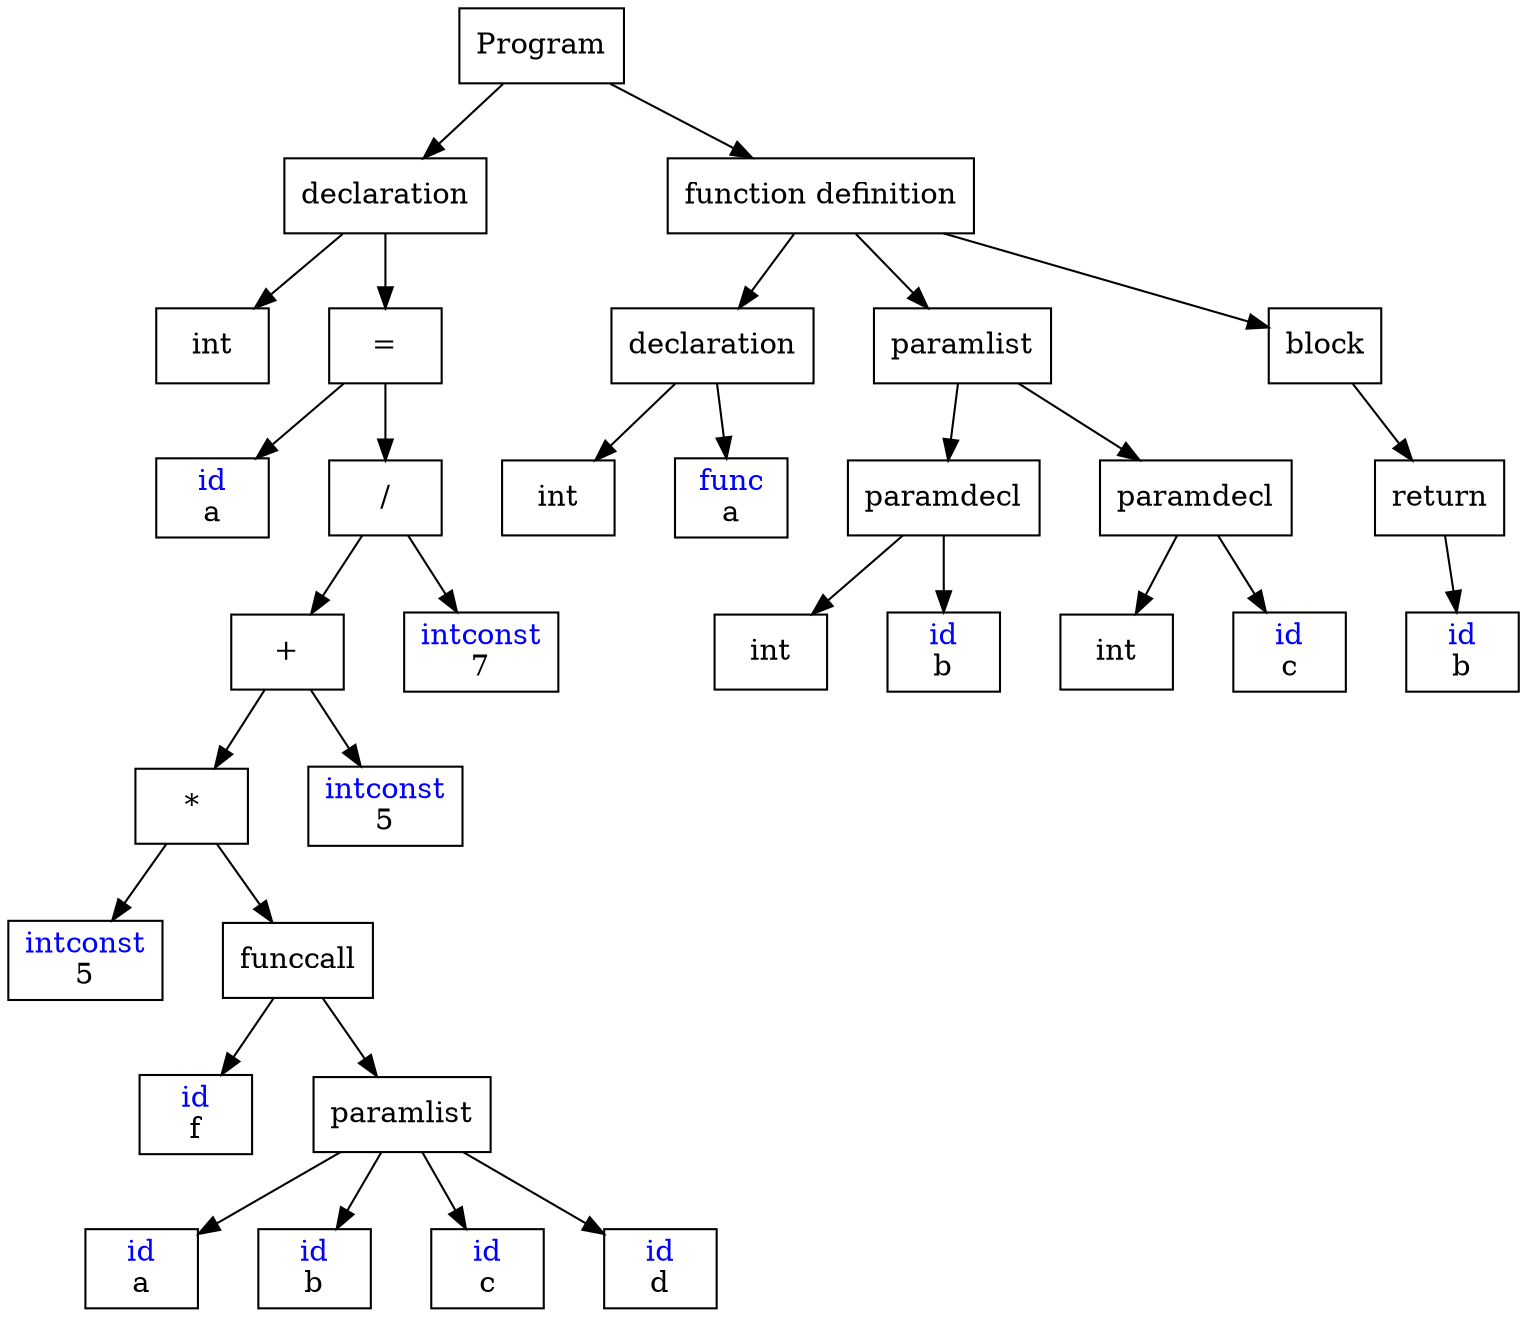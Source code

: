 digraph G
{
    nodesep = 0.4;
    ranksep = 0.5;
	NODE104859792[label=<Program> shape=box];
	NODE104861680[label=<declaration> shape=box];
	NODE104859792->NODE104861680
	NODE104859280[label=<int> shape=box];
	NODE104861680->NODE104859280
	NODE104860336[label=<=> shape=box];
	NODE104861680->NODE104860336
	NODE104861168[label=<<font color = "blue">id</font><br/>a> shape=box];
	NODE104860336->NODE104861168
	NODE104858832[label=</> shape=box];
	NODE104860336->NODE104858832
	NODE104860720[label=<+> shape=box];
	NODE104858832->NODE104860720
	NODE104860464[label=<*> shape=box];
	NODE104860720->NODE104860464
	NODE104861392[label=<<font color = "blue">intconst</font><br/>5> shape=box];
	NODE104860464->NODE104861392
	NODE104861072[label=<funccall> shape=box];
	NODE104860464->NODE104861072
	NODE104859696[label=<<font color = "blue">id</font><br/>f> shape=box];
	NODE104861072->NODE104859696
	NODE104860784[label=<paramlist> shape=box];
	NODE104861072->NODE104860784
	NODE104861552[label=<<font color = "blue">id</font><br/>a> shape=box];
	NODE104860784->NODE104861552
	NODE104861520[label=<<font color = "blue">id</font><br/>b> shape=box];
	NODE104860784->NODE104861520
	NODE104859216[label=<<font color = "blue">id</font><br/>c> shape=box];
	NODE104860784->NODE104859216
	NODE104861232[label=<<font color = "blue">id</font><br/>d> shape=box];
	NODE104860784->NODE104861232
	NODE104858768[label=<<font color = "blue">intconst</font><br/>5> shape=box];
	NODE104860720->NODE104858768
	NODE104860112[label=<<font color = "blue">intconst</font><br/>7> shape=box];
	NODE104858832->NODE104860112
	NODE104861648[label=<function definition> shape=box];
	NODE104859792->NODE104861648
	NODE104858960[label=<declaration> shape=box];
	NODE104861648->NODE104858960
	NODE104860496[label=<int> shape=box];
	NODE104858960->NODE104860496
	NODE104861424[label=<<font color = "blue">func</font><br/>a> shape=box];
	NODE104858960->NODE104861424
	NODE104860944[label=<paramlist> shape=box];
	NODE104861648->NODE104860944
	NODE104859920[label=<paramdecl> shape=box];
	NODE104860944->NODE104859920
	NODE104860080[label=<int> shape=box];
	NODE104859920->NODE104860080
	NODE104859152[label=<<font color = "blue">id</font><br/>b> shape=box];
	NODE104859920->NODE104859152
	NODE104859184[label=<paramdecl> shape=box];
	NODE104860944->NODE104859184
	NODE104860048[label=<int> shape=box];
	NODE104859184->NODE104860048
	NODE104859632[label=<<font color = "blue">id</font><br/>c> shape=box];
	NODE104859184->NODE104859632
	NODE104860656[label=<block> shape=box];
	NODE104861648->NODE104860656
	NODE104860432[label=<return> shape=box];
	NODE104860656->NODE104860432
	NODE104861296[label=<<font color = "blue">id</font><br/>b> shape=box];
	NODE104860432->NODE104861296
}